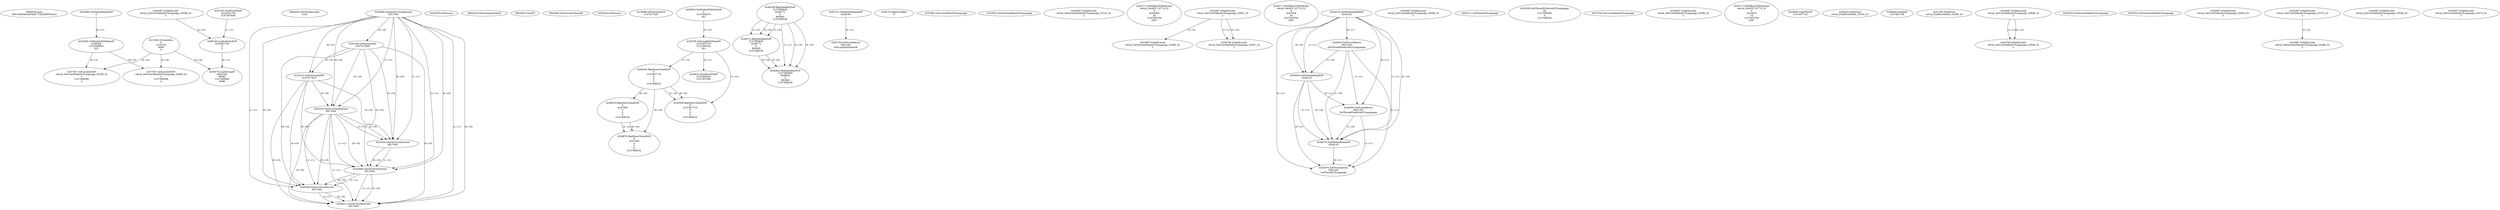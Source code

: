 // Global SCDG with merge call
digraph {
	0 [label="6850628.main
00013b0490c8d79ad771da5d99544dc2"]
	1 [label="4254480.GetModuleHandleW
0"]
	2 [label="6844434.SetThreadLocale
1024"]
	3 [label="4243965.InitializeCriticalSection
6917004"]
	4 [label="4243979.GetVersion
"]
	5 [label="4250188.GetSystemInfo
2147417660"]
	3 -> 5 [label="(0-->0)"]
	6 [label="6844540.GetCommandLineW
"]
	7 [label="4214413.GetStartupInfoW
2147417624"]
	3 -> 7 [label="(0-->0)"]
	5 -> 7 [label="(0-->0)"]
	8 [label="6844560.GetACP
"]
	9 [label="6844580.GetCurrentThreadId
"]
	10 [label="4250204.GetVersion
"]
	11 [label="4276690.GetVersionExW
2147417420"]
	12 [label="4243306.GetModuleFileNameW
4194304
2147408904
522"]
	1 -> 12 [label="(0-->1)"]
	13 [label="4248064.GetModuleFileNameW
0
2147408370
261"]
	14 [label="4215383.VirtualAlloc
0
1310704
4096
4"]
	15 [label="4246338.RegOpenKeyExW
2147483649
4246772
0
983065
2147408236"]
	16 [label="4246372.RegOpenKeyExW
2147483650
4246772
0
983065
2147408236"]
	15 -> 16 [label="(2-->2)"]
	15 -> 16 [label="(4-->4)"]
	15 -> 16 [label="(5-->5)"]
	17 [label="4245741.GetModuleHandleW
4246160"]
	18 [label="4245758.GetProcAddress
9441320
GetLongPathNameW"]
	17 -> 18 [label="(0-->1)"]
	19 [label="4245785.GetLongPathNameW
2147407710
2147406542
261"]
	13 -> 19 [label="(3-->3)"]
	20 [label="4246556.RegQueryValueExW
0
2147407710
0
0
0
2147408232"]
	19 -> 20 [label="(1-->2)"]
	21 [label="4246635.RegQueryValueExW
0
4247000
0
0
0
2147408232"]
	20 -> 21 [label="(6-->6)"]
	22 [label="4246722.RegCloseKey
0"]
	23 [label="4247883.GetUserDefaultUILanguage
"]
	24 [label="4245418.EnterCriticalSection
6917004"]
	3 -> 24 [label="(1-->1)"]
	3 -> 24 [label="(0-->0)"]
	5 -> 24 [label="(0-->0)"]
	7 -> 24 [label="(0-->0)"]
	25 [label="4245454.LeaveCriticalSection
6917004"]
	3 -> 25 [label="(1-->1)"]
	24 -> 25 [label="(1-->1)"]
	3 -> 25 [label="(0-->0)"]
	5 -> 25 [label="(0-->0)"]
	7 -> 25 [label="(0-->0)"]
	24 -> 25 [label="(0-->0)"]
	26 [label="4247923.GetSystemDefaultUILanguage
"]
	27 [label="4245469.LeaveCriticalSection
6917004"]
	3 -> 27 [label="(1-->1)"]
	24 -> 27 [label="(1-->1)"]
	25 -> 27 [label="(1-->1)"]
	3 -> 27 [label="(0-->0)"]
	5 -> 27 [label="(0-->0)"]
	7 -> 27 [label="(0-->0)"]
	24 -> 27 [label="(0-->0)"]
	25 -> 27 [label="(0-->0)"]
	28 [label="4245487.IsValidLocale
retval_GetSystemDefaultUILanguage_33122_32
2"]
	29 [label="4250171.MultiByteToWideChar
retval_GetACP_32774_32
0
4243560
16
2147403704
2047"]
	30 [label="4245487.IsValidLocale
retval_GetUserDefaultUILanguage_32901_32
2"]
	31 [label="4245580.EnterCriticalSection
6917004"]
	3 -> 31 [label="(1-->1)"]
	24 -> 31 [label="(1-->1)"]
	27 -> 31 [label="(1-->1)"]
	3 -> 31 [label="(0-->0)"]
	5 -> 31 [label="(0-->0)"]
	7 -> 31 [label="(0-->0)"]
	24 -> 31 [label="(0-->0)"]
	27 -> 31 [label="(0-->0)"]
	32 [label="4245621.LeaveCriticalSection
6917004"]
	3 -> 32 [label="(1-->1)"]
	24 -> 32 [label="(1-->1)"]
	27 -> 32 [label="(1-->1)"]
	31 -> 32 [label="(1-->1)"]
	3 -> 32 [label="(0-->0)"]
	5 -> 32 [label="(0-->0)"]
	7 -> 32 [label="(0-->0)"]
	24 -> 32 [label="(0-->0)"]
	27 -> 32 [label="(0-->0)"]
	31 -> 32 [label="(0-->0)"]
	33 [label="4245487.IsValidLocale
retval_GetSystemDefaultUILanguage_33366_32
2"]
	30 -> 33 [label="(2-->2)"]
	34 [label="4250171.MultiByteToWideChar
retval_GetACP_32774_32
0
4243764
16
2147403704
2047"]
	35 [label="4244018.GetModuleHandleW
4244120"]
	36 [label="4244024.GetProcAddress
9441320
GetThreadPreferredUILanguages"]
	35 -> 36 [label="(0-->1)"]
	37 [label="4244044.GetModuleHandleW
4244120"]
	35 -> 37 [label="(1-->1)"]
	35 -> 37 [label="(0-->0)"]
	36 -> 37 [label="(1-->0)"]
	38 [label="4244050.GetProcAddress
9441320
SetThreadPreferredUILanguages"]
	35 -> 38 [label="(0-->1)"]
	36 -> 38 [label="(1-->1)"]
	37 -> 38 [label="(0-->1)"]
	39 [label="4244070.GetModuleHandleW
4244120"]
	35 -> 39 [label="(1-->1)"]
	37 -> 39 [label="(1-->1)"]
	35 -> 39 [label="(0-->0)"]
	36 -> 39 [label="(1-->0)"]
	37 -> 39 [label="(0-->0)"]
	38 -> 39 [label="(1-->0)"]
	40 [label="4244076.GetProcAddress
9441320
GetThreadUILanguage"]
	35 -> 40 [label="(0-->1)"]
	36 -> 40 [label="(1-->1)"]
	37 -> 40 [label="(0-->1)"]
	38 -> 40 [label="(1-->1)"]
	39 -> 40 [label="(0-->1)"]
	41 [label="4246676.RegQueryValueExW
0
4247000
0
0
0
2147408232"]
	21 -> 41 [label="(2-->2)"]
	20 -> 41 [label="(6-->6)"]
	21 -> 41 [label="(6-->6)"]
	42 [label="4245487.IsValidLocale
retval_GetUserDefaultUILanguage_33590_32
2"]
	43 [label="4245121.GetThreadUILanguage
"]
	44 [label="4245059.GetThreadPreferredUILanguages
56
2147408200
0
2147408240"]
	45 [label="4247558.GetUserDefaultUILanguage
"]
	46 [label="4247567.GetLocaleInfoW
retval_GetUserDefaultUILanguage_34086_32
3
2147408268
4"]
	12 -> 46 [label="(0-->2)"]
	14 -> 46 [label="(4-->4)"]
	47 [label="4247247.FindFirstFileW
3224341740
2147407640"]
	48 [label="4246402.RegOpenKeyExW
2147483649
4246832
0
983065
2147408236"]
	15 -> 48 [label="(1-->1)"]
	15 -> 48 [label="(4-->4)"]
	16 -> 48 [label="(4-->4)"]
	15 -> 48 [label="(5-->5)"]
	16 -> 48 [label="(5-->5)"]
	49 [label="4245487.IsValidLocale
retval_GetUserDefaultUILanguage_33580_32
2"]
	50 [label="4250171.MultiByteToWideChar
retval_GetACP_32774_32
0
4243616
14
2147403704
2047"]
	51 [label="4245683.CharNextW
2147407716"]
	52 [label="4246014.FindFirstFileW
2147406542
2147407064"]
	19 -> 52 [label="(2-->1)"]
	53 [label="4246032.FindClose
retval_FindFirstFileW_33435_32"]
	54 [label="4246044.lstrlenW
2147407108"]
	55 [label="4246599.RegQueryValueExW
0
2147407710
0
0
0
2147408232"]
	19 -> 55 [label="(1-->2)"]
	20 -> 55 [label="(2-->2)"]
	20 -> 55 [label="(6-->6)"]
	56 [label="4245487.IsValidLocale
retval_GetUserDefaultUILanguage_32938_32
2"]
	57 [label="4247567.GetLocaleInfoW
retval_GetUserDefaultUILanguage_33209_32
3
2147408268
4"]
	12 -> 57 [label="(0-->2)"]
	14 -> 57 [label="(4-->4)"]
	58 [label="4247263.FindClose
retval_FindFirstFileW_33489_32"]
	59 [label="4248145.LoadLibraryExW
3224341740
0
2"]
	47 -> 59 [label="(1-->1)"]
	56 -> 59 [label="(2-->3)"]
	60 [label="4250073.LoadStringW
9441340
65485
2147409468
4096"]
	59 -> 60 [label="(0-->1)"]
	14 -> 60 [label="(3-->4)"]
	61 [label="4245487.IsValidLocale
retval_GetUserDefaultUILanguage_32849_32
2"]
	62 [label="4244766.IsValidLocale
retval_GetUserDefaultUILanguage_32849_32
2"]
	61 -> 62 [label="(1-->1)"]
	61 -> 62 [label="(2-->2)"]
	63 [label="4245525.GetSystemDefaultUILanguage
"]
	64 [label="4245552.GetSystemDefaultUILanguage
"]
	65 [label="4245487.IsValidLocale
retval_GetUserDefaultUILanguage_33053_32
2"]
	66 [label="4245487.IsValidLocale
retval_GetUserDefaultUILanguage_33370_32
2"]
	67 [label="4245487.IsValidLocale
retval_GetSystemDefaultUILanguage_33496_32
2"]
	66 -> 67 [label="(2-->2)"]
	68 [label="4245487.IsValidLocale
retval_GetUserDefaultUILanguage_33548_32
2"]
	69 [label="4244766.IsValidLocale
retval_GetUserDefaultUILanguage_32901_32
2"]
	30 -> 69 [label="(1-->1)"]
	30 -> 69 [label="(2-->2)"]
	70 [label="4245487.IsValidLocale
retval_GetUserDefaultUILanguage_33573_32
2"]
}
